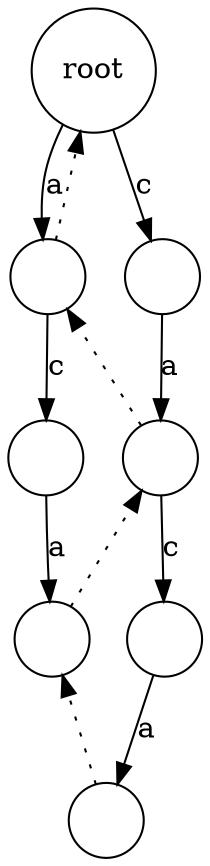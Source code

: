 digraph G{
    margin=0;
	node[shape=circle]
	t[label="root"];
	ta[label=""];
	tac[label=""];
	taca[label=""];
	tac->taca[label="a"]
	ta->tac[label="c"]
	t->ta[label="a"]
	tc[label=""];
	tca[label=""];
	tcac[label=""];
	tcaca[label=""];
	tcac->tcaca[label="a"]
	tca->tcac[label="c"]
	tc->tca[label="a"]
	t->tc[label="c"]
	/*suffix links*/
	tcaca->taca[style=dotted]
	taca->tca[style=dotted]
	tca->ta[style=dotted]
	ta->t[style=dotted]
	/*layout*/
	{rank = same; ta; tc;}
	{rank = same; tac; tca;}
	{rank = same; taca; tcac;}
}
